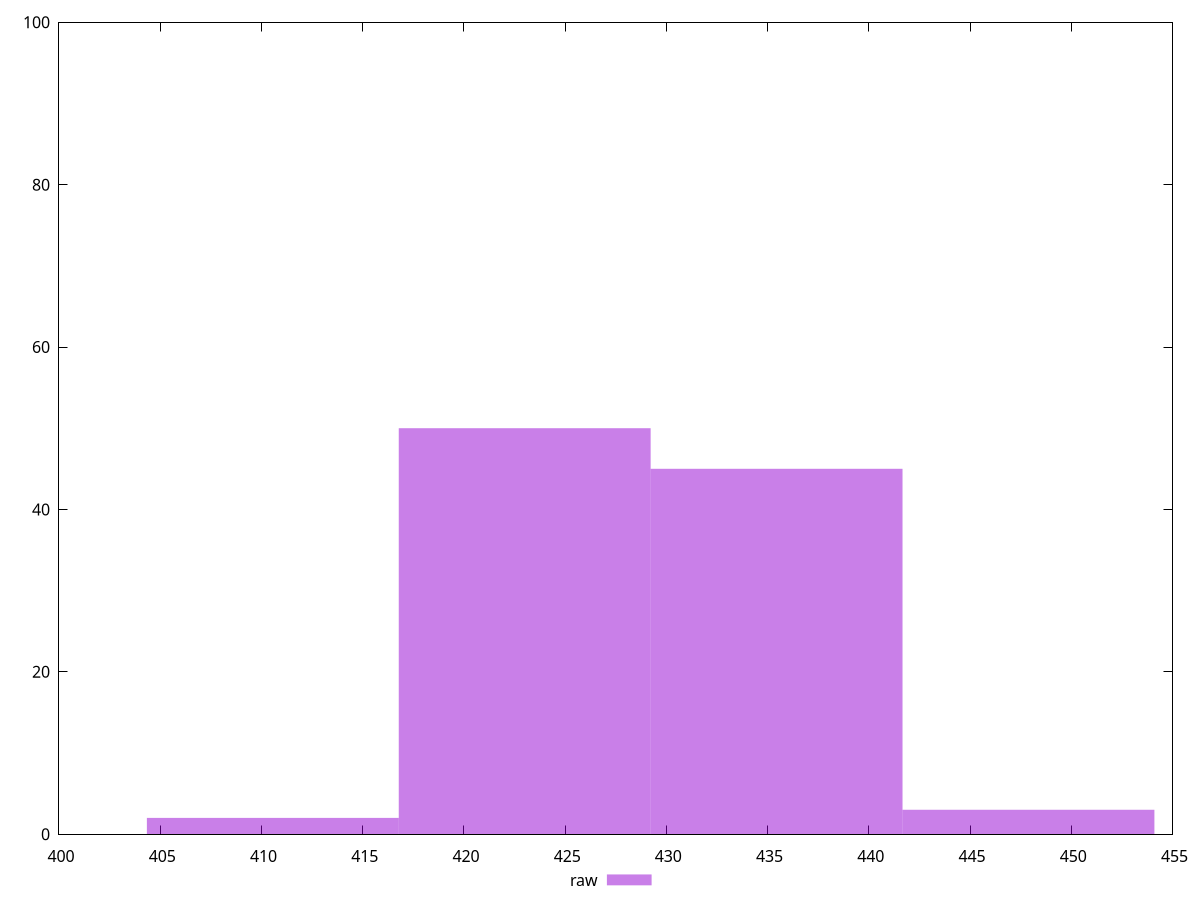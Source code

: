 reset
set terminal svg size 640, 490 enhanced background rgb 'white'
set output "report_00007_2020-12-11T15:55:29.892Z/mainthread-work-breakdown/samples/pages+cached+noexternal+nojs/raw/histogram.svg"

$raw <<EOF
447.8852315853007 3
435.4439751523757 45
423.0027187194507 50
410.5614622865256 2
EOF

set key outside below
set boxwidth 12.44125643292502
set yrange [0:100]
set style fill transparent solid 0.5 noborder

plot \
  $raw title "raw" with boxes, \


reset